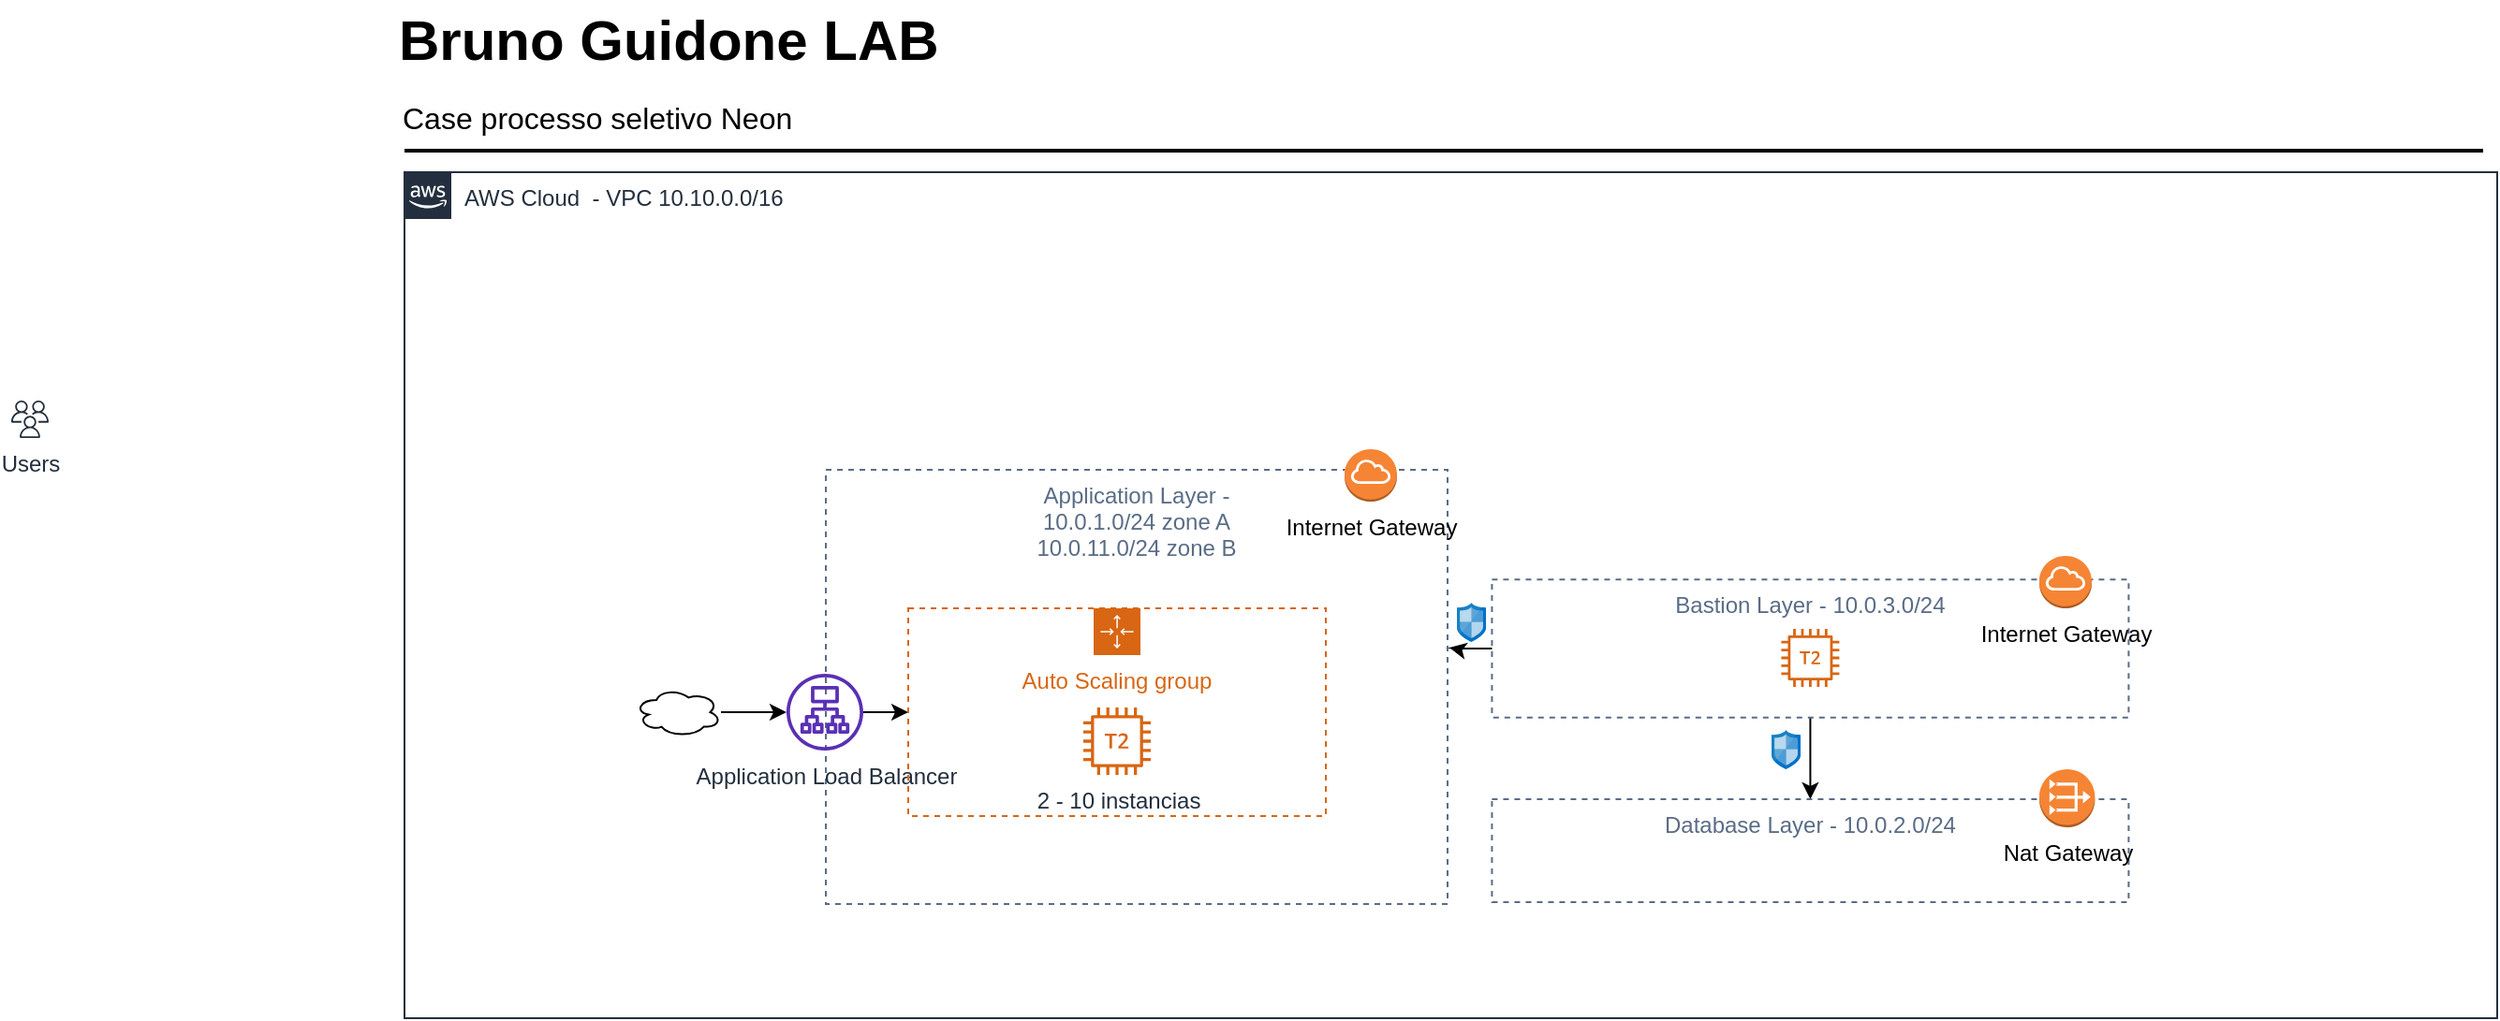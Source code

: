 <mxfile version="13.0.1" type="device"><diagram id="Ht1M8jgEwFfnCIfOTk4-" name="Page-1"><mxGraphModel dx="2354" dy="635" grid="0" gridSize="10" guides="1" tooltips="1" connect="1" arrows="1" fold="1" page="1" pageScale="1" pageWidth="1169" pageHeight="827" math="0" shadow="0"><root><mxCell id="0"/><mxCell id="1" parent="0"/><mxCell id="jZVaUwOg5UY3L9NAnvdq-71" value="AWS Cloud&amp;nbsp; - VPC 10.10.0.0/16" style="points=[[0,0],[0.25,0],[0.5,0],[0.75,0],[1,0],[1,0.25],[1,0.5],[1,0.75],[1,1],[0.75,1],[0.5,1],[0.25,1],[0,1],[0,0.75],[0,0.5],[0,0.25]];outlineConnect=0;gradientColor=none;html=1;whiteSpace=wrap;fontSize=12;fontStyle=0;shape=mxgraph.aws4.group;grIcon=mxgraph.aws4.group_aws_cloud_alt;strokeColor=#232F3E;fillColor=none;verticalAlign=top;align=left;spacingLeft=30;fontColor=#232F3E;dashed=0;labelBackgroundColor=none;" parent="1" vertex="1"><mxGeometry x="40" y="118" width="1117.5" height="452" as="geometry"/></mxCell><mxCell id="-QjtrjUzRDEMRZ5MF8oH-47" value="Bruno Guidone LAB" style="text;html=1;resizable=0;points=[];autosize=1;align=left;verticalAlign=top;spacingTop=-4;fontSize=30;fontStyle=1;labelBackgroundColor=none;" parent="1" vertex="1"><mxGeometry x="34.5" y="26.5" width="300" height="40" as="geometry"/></mxCell><mxCell id="-QjtrjUzRDEMRZ5MF8oH-48" value="Case processo seletivo Neon" style="text;html=1;resizable=0;points=[];autosize=1;align=left;verticalAlign=top;spacingTop=-4;fontSize=16;labelBackgroundColor=none;" parent="1" vertex="1"><mxGeometry x="36.5" y="76.5" width="218" height="19" as="geometry"/></mxCell><mxCell id="SCVMTBWpLvtzJIhz15lM-1" value="" style="line;strokeWidth=2;html=1;fontSize=14;labelBackgroundColor=none;" parent="1" vertex="1"><mxGeometry x="40" y="101.5" width="1110" height="10" as="geometry"/></mxCell><mxCell id="jZVaUwOg5UY3L9NAnvdq-88" value="Users&lt;br&gt;" style="outlineConnect=0;fontColor=#232F3E;gradientColor=none;fillColor=#232F3E;strokeColor=none;dashed=0;verticalLabelPosition=bottom;verticalAlign=top;align=center;html=1;fontSize=12;fontStyle=0;aspect=fixed;pointerEvents=1;shape=mxgraph.aws4.users;labelBackgroundColor=none;" parent="1" vertex="1"><mxGeometry x="-170" y="240" width="20" height="20" as="geometry"/></mxCell><mxCell id="FRj8Tq30zXlxqEak_8CJ-10" style="edgeStyle=orthogonalEdgeStyle;rounded=0;orthogonalLoop=1;jettySize=auto;html=1;entryX=0.5;entryY=0;entryDx=0;entryDy=0;" edge="1" parent="1" source="FRj8Tq30zXlxqEak_8CJ-2" target="FRj8Tq30zXlxqEak_8CJ-4"><mxGeometry relative="1" as="geometry"/></mxCell><mxCell id="FRj8Tq30zXlxqEak_8CJ-11" style="edgeStyle=orthogonalEdgeStyle;rounded=0;orthogonalLoop=1;jettySize=auto;html=1;" edge="1" parent="1" source="FRj8Tq30zXlxqEak_8CJ-2"><mxGeometry relative="1" as="geometry"><mxPoint x="598" y="372" as="targetPoint"/></mxGeometry></mxCell><mxCell id="FRj8Tq30zXlxqEak_8CJ-2" value="Bastion Layer - 10.0.3.0/24" style="fillColor=none;strokeColor=#5A6C86;dashed=1;verticalAlign=top;fontStyle=0;fontColor=#5A6C86;" vertex="1" parent="1"><mxGeometry x="620.71" y="335.65" width="340" height="73.7" as="geometry"/></mxCell><mxCell id="FRj8Tq30zXlxqEak_8CJ-3" value="Application Layer - &#10;10.0.1.0/24 zone A&#10;10.0.11.0/24 zone B" style="fillColor=none;strokeColor=#5A6C86;dashed=1;verticalAlign=top;fontStyle=0;fontColor=#5A6C86;" vertex="1" parent="1"><mxGeometry x="265" y="277" width="332" height="232" as="geometry"/></mxCell><mxCell id="FRj8Tq30zXlxqEak_8CJ-4" value="Database Layer - 10.0.2.0/24" style="fillColor=none;strokeColor=#5A6C86;dashed=1;verticalAlign=top;fontStyle=0;fontColor=#5A6C86;" vertex="1" parent="1"><mxGeometry x="620.71" y="453" width="340" height="55" as="geometry"/></mxCell><mxCell id="FRj8Tq30zXlxqEak_8CJ-20" value="" style="edgeStyle=orthogonalEdgeStyle;rounded=0;orthogonalLoop=1;jettySize=auto;html=1;" edge="1" parent="1" source="FRj8Tq30zXlxqEak_8CJ-14" target="FRj8Tq30zXlxqEak_8CJ-19"><mxGeometry relative="1" as="geometry"/></mxCell><mxCell id="FRj8Tq30zXlxqEak_8CJ-14" value="Application Load Balancer" style="outlineConnect=0;fontColor=#232F3E;gradientColor=none;fillColor=#5A30B5;strokeColor=none;dashed=0;verticalLabelPosition=bottom;verticalAlign=top;align=center;html=1;fontSize=12;fontStyle=0;aspect=fixed;pointerEvents=1;shape=mxgraph.aws4.application_load_balancer;" vertex="1" parent="1"><mxGeometry x="244" y="386" width="41" height="41" as="geometry"/></mxCell><mxCell id="FRj8Tq30zXlxqEak_8CJ-19" value="Auto Scaling group" style="points=[[0,0],[0.25,0],[0.5,0],[0.75,0],[1,0],[1,0.25],[1,0.5],[1,0.75],[1,1],[0.75,1],[0.5,1],[0.25,1],[0,1],[0,0.75],[0,0.5],[0,0.25]];outlineConnect=0;gradientColor=none;html=1;whiteSpace=wrap;fontSize=12;fontStyle=0;shape=mxgraph.aws4.groupCenter;grIcon=mxgraph.aws4.group_auto_scaling_group;grStroke=1;strokeColor=#D86613;fillColor=none;verticalAlign=top;align=center;fontColor=#D86613;dashed=1;spacingTop=25;" vertex="1" parent="1"><mxGeometry x="309" y="351" width="223" height="111" as="geometry"/></mxCell><mxCell id="FRj8Tq30zXlxqEak_8CJ-21" value="2 - 10 instancias" style="outlineConnect=0;fontColor=#232F3E;gradientColor=none;fillColor=#D86613;strokeColor=none;dashed=0;verticalLabelPosition=bottom;verticalAlign=top;align=center;html=1;fontSize=12;fontStyle=0;aspect=fixed;pointerEvents=1;shape=mxgraph.aws4.t2_instance;" vertex="1" parent="1"><mxGeometry x="402.5" y="404" width="36" height="36" as="geometry"/></mxCell><mxCell id="FRj8Tq30zXlxqEak_8CJ-22" value="Nat Gateway" style="outlineConnect=0;dashed=0;verticalLabelPosition=bottom;verticalAlign=top;align=center;html=1;shape=mxgraph.aws3.vpc_nat_gateway;fillColor=#F58534;gradientColor=none;" vertex="1" parent="1"><mxGeometry x="913" y="437" width="29.71" height="31" as="geometry"/></mxCell><mxCell id="FRj8Tq30zXlxqEak_8CJ-25" value="Internet Gateway" style="outlineConnect=0;dashed=0;verticalLabelPosition=bottom;verticalAlign=top;align=center;html=1;shape=mxgraph.aws3.internet_gateway;fillColor=#F58534;gradientColor=none;" vertex="1" parent="1"><mxGeometry x="913" y="323" width="28" height="28" as="geometry"/></mxCell><mxCell id="FRj8Tq30zXlxqEak_8CJ-26" value="" style="outlineConnect=0;fontColor=#232F3E;gradientColor=none;fillColor=#D86613;strokeColor=none;dashed=0;verticalLabelPosition=bottom;verticalAlign=top;align=center;html=1;fontSize=12;fontStyle=0;aspect=fixed;pointerEvents=1;shape=mxgraph.aws4.t2_instance;" vertex="1" parent="1"><mxGeometry x="775.21" y="362" width="31" height="31" as="geometry"/></mxCell><mxCell id="FRj8Tq30zXlxqEak_8CJ-27" value="" style="aspect=fixed;html=1;points=[];align=center;image;fontSize=12;image=img/lib/mscae/Network_Security_Groups_Classic.svg;" vertex="1" parent="1"><mxGeometry x="602" y="348" width="15.54" height="21" as="geometry"/></mxCell><mxCell id="FRj8Tq30zXlxqEak_8CJ-28" value="" style="aspect=fixed;html=1;points=[];align=center;image;fontSize=12;image=img/lib/mscae/Network_Security_Groups_Classic.svg;" vertex="1" parent="1"><mxGeometry x="770" y="416" width="15.54" height="21" as="geometry"/></mxCell><mxCell id="FRj8Tq30zXlxqEak_8CJ-30" value="" style="edgeStyle=orthogonalEdgeStyle;rounded=0;orthogonalLoop=1;jettySize=auto;html=1;" edge="1" parent="1" source="FRj8Tq30zXlxqEak_8CJ-29" target="FRj8Tq30zXlxqEak_8CJ-14"><mxGeometry relative="1" as="geometry"><mxPoint x="242" y="414" as="targetPoint"/></mxGeometry></mxCell><mxCell id="FRj8Tq30zXlxqEak_8CJ-29" value="" style="ellipse;shape=cloud;whiteSpace=wrap;html=1;" vertex="1" parent="1"><mxGeometry x="163" y="393.5" width="46" height="26" as="geometry"/></mxCell><mxCell id="FRj8Tq30zXlxqEak_8CJ-34" value="Internet Gateway" style="outlineConnect=0;dashed=0;verticalLabelPosition=bottom;verticalAlign=top;align=center;html=1;shape=mxgraph.aws3.internet_gateway;fillColor=#F58534;gradientColor=none;" vertex="1" parent="1"><mxGeometry x="542" y="266" width="28" height="28" as="geometry"/></mxCell></root></mxGraphModel></diagram></mxfile>